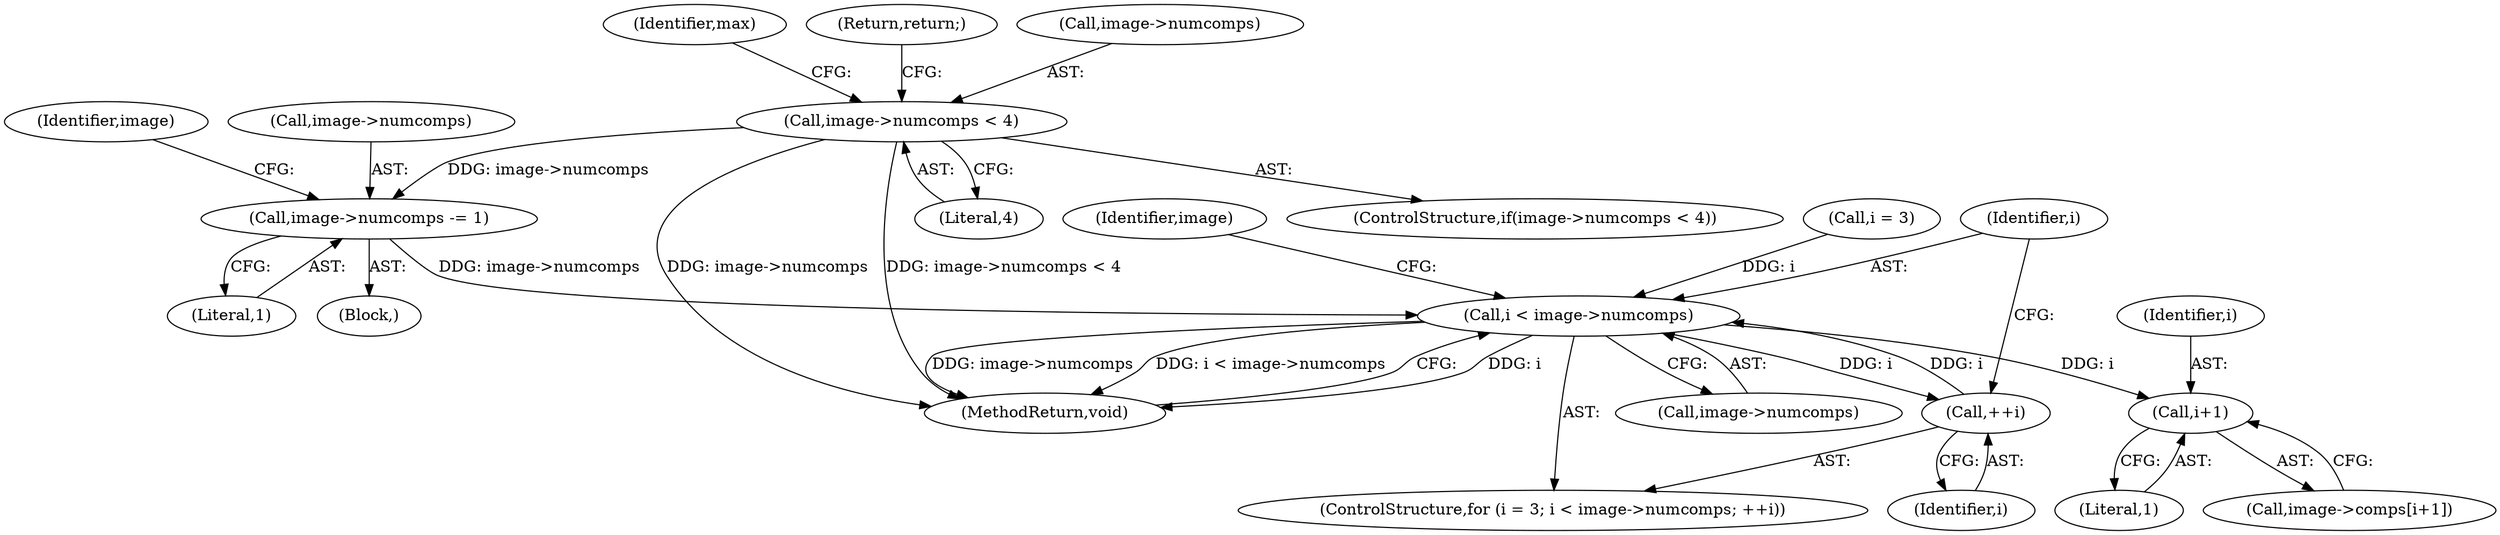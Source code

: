 digraph "1_openjpeg_162f6199c0cd3ec1c6c6dc65e41b2faab92b2d91@del" {
"1000141" [label="(Call,image->numcomps < 4)"];
"1000405" [label="(Call,image->numcomps -= 1)"];
"1000419" [label="(Call,i < image->numcomps)"];
"1000424" [label="(Call,++i)"];
"1000439" [label="(Call,i+1)"];
"1000148" [label="(Identifier,max)"];
"1000412" [label="(Identifier,image)"];
"1000405" [label="(Call,image->numcomps -= 1)"];
"1000109" [label="(Block,)"];
"1000419" [label="(Call,i < image->numcomps)"];
"1000424" [label="(Call,++i)"];
"1000146" [label="(Return,return;)"];
"1000145" [label="(Literal,4)"];
"1000441" [label="(Literal,1)"];
"1000448" [label="(MethodReturn,void)"];
"1000420" [label="(Identifier,i)"];
"1000141" [label="(Call,image->numcomps < 4)"];
"1000425" [label="(Identifier,i)"];
"1000439" [label="(Call,i+1)"];
"1000142" [label="(Call,image->numcomps)"];
"1000140" [label="(ControlStructure,if(image->numcomps < 4))"];
"1000440" [label="(Identifier,i)"];
"1000406" [label="(Call,image->numcomps)"];
"1000409" [label="(Literal,1)"];
"1000415" [label="(ControlStructure,for (i = 3; i < image->numcomps; ++i))"];
"1000431" [label="(Identifier,image)"];
"1000416" [label="(Call,i = 3)"];
"1000421" [label="(Call,image->numcomps)"];
"1000435" [label="(Call,image->comps[i+1])"];
"1000141" -> "1000140"  [label="AST: "];
"1000141" -> "1000145"  [label="CFG: "];
"1000142" -> "1000141"  [label="AST: "];
"1000145" -> "1000141"  [label="AST: "];
"1000146" -> "1000141"  [label="CFG: "];
"1000148" -> "1000141"  [label="CFG: "];
"1000141" -> "1000448"  [label="DDG: image->numcomps"];
"1000141" -> "1000448"  [label="DDG: image->numcomps < 4"];
"1000141" -> "1000405"  [label="DDG: image->numcomps"];
"1000405" -> "1000109"  [label="AST: "];
"1000405" -> "1000409"  [label="CFG: "];
"1000406" -> "1000405"  [label="AST: "];
"1000409" -> "1000405"  [label="AST: "];
"1000412" -> "1000405"  [label="CFG: "];
"1000405" -> "1000419"  [label="DDG: image->numcomps"];
"1000419" -> "1000415"  [label="AST: "];
"1000419" -> "1000421"  [label="CFG: "];
"1000420" -> "1000419"  [label="AST: "];
"1000421" -> "1000419"  [label="AST: "];
"1000431" -> "1000419"  [label="CFG: "];
"1000448" -> "1000419"  [label="CFG: "];
"1000419" -> "1000448"  [label="DDG: i"];
"1000419" -> "1000448"  [label="DDG: image->numcomps"];
"1000419" -> "1000448"  [label="DDG: i < image->numcomps"];
"1000424" -> "1000419"  [label="DDG: i"];
"1000416" -> "1000419"  [label="DDG: i"];
"1000419" -> "1000424"  [label="DDG: i"];
"1000419" -> "1000439"  [label="DDG: i"];
"1000424" -> "1000415"  [label="AST: "];
"1000424" -> "1000425"  [label="CFG: "];
"1000425" -> "1000424"  [label="AST: "];
"1000420" -> "1000424"  [label="CFG: "];
"1000439" -> "1000435"  [label="AST: "];
"1000439" -> "1000441"  [label="CFG: "];
"1000440" -> "1000439"  [label="AST: "];
"1000441" -> "1000439"  [label="AST: "];
"1000435" -> "1000439"  [label="CFG: "];
}
